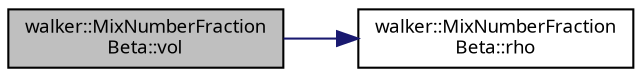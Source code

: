digraph "walker::MixNumberFractionBeta::vol"
{
 // INTERACTIVE_SVG=YES
  bgcolor="transparent";
  edge [fontname="sans-serif",fontsize="9",labelfontname="sans-serif",labelfontsize="9"];
  node [fontname="sans-serif",fontsize="9",shape=record];
  rankdir="LR";
  Node1 [label="walker::MixNumberFraction\lBeta::vol",height=0.2,width=0.4,color="black", fillcolor="grey75", style="filled", fontcolor="black"];
  Node1 -> Node2 [color="midnightblue",fontsize="9",style="solid",fontname="sans-serif"];
  Node2 [label="walker::MixNumberFraction\lBeta::rho",height=0.2,width=0.4,color="black",URL="$classwalker_1_1_mix_number_fraction_beta.html#af11185430b871ede64336305a71de8da",tooltip="Return density for mole fraction. "];
}
